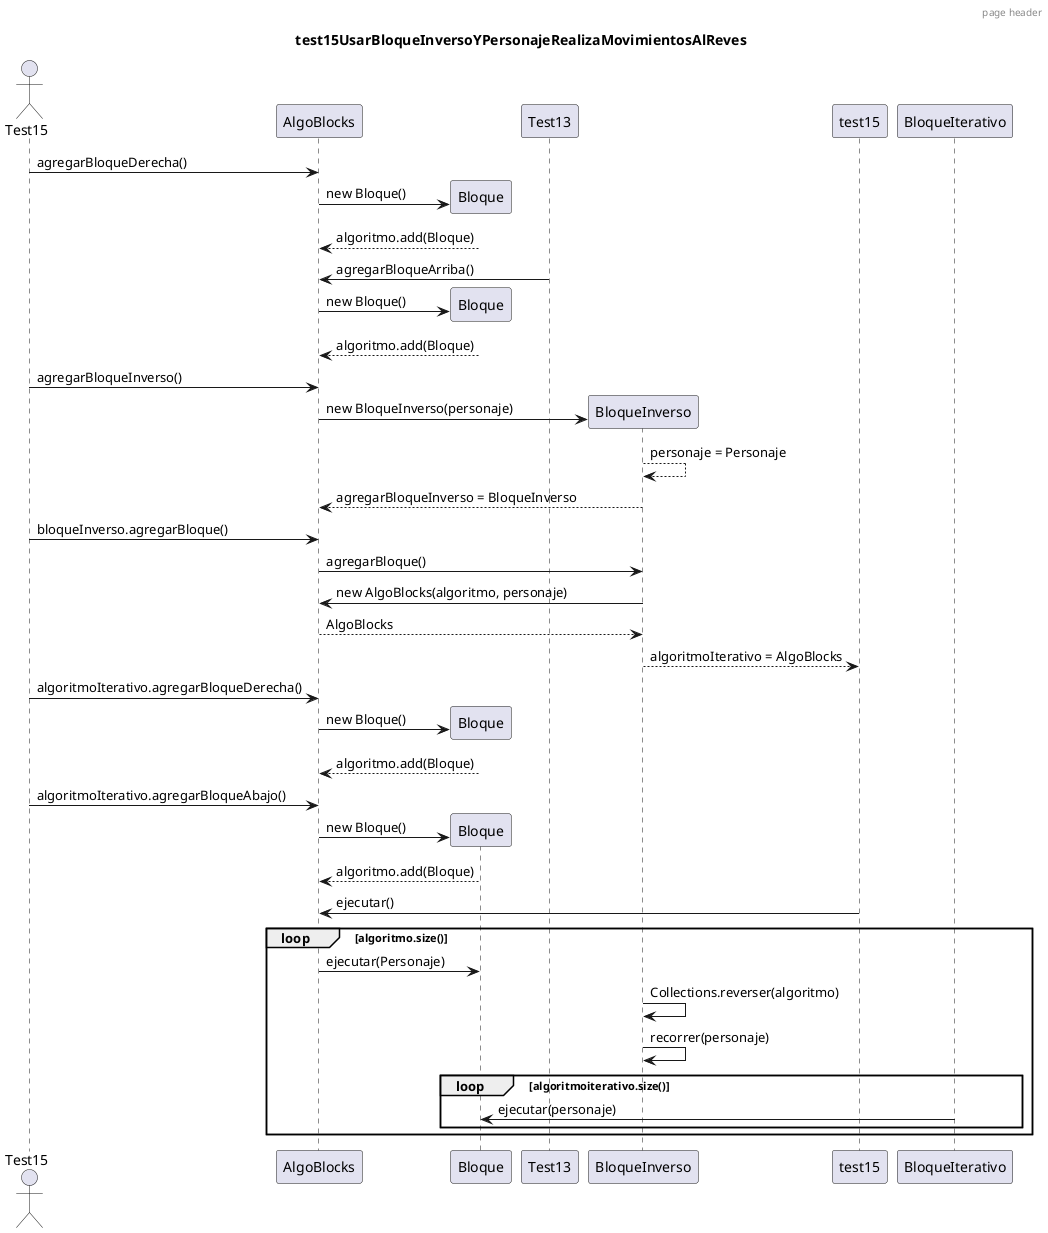 @startuml

header page header
title test15UsarBloqueInversoYPersonajeRealizaMovimientosAlReves
actor Test15

Test15 -> AlgoBlocks: agregarBloqueDerecha()
create Bloque
AlgoBlocks -> Bloque: new Bloque()
Bloque --> AlgoBlocks: algoritmo.add(Bloque)
Test13 -> AlgoBlocks: agregarBloqueArriba()
create Bloque
AlgoBlocks -> Bloque: new Bloque()
Bloque --> AlgoBlocks: algoritmo.add(Bloque)
Test15 -> AlgoBlocks: agregarBloqueInverso()
create BloqueInverso
AlgoBlocks -> BloqueInverso: new BloqueInverso(personaje)
BloqueInverso --> BloqueInverso: personaje = Personaje
BloqueInverso --> AlgoBlocks: agregarBloqueInverso = BloqueInverso
Test15 -> AlgoBlocks: bloqueInverso.agregarBloque()
AlgoBlocks -> BloqueInverso: agregarBloque()
BloqueInverso -> AlgoBlocks: new AlgoBlocks(algoritmo, personaje)
AlgoBlocks --> BloqueInverso: AlgoBlocks
BloqueInverso --> test15: algoritmoIterativo = AlgoBlocks
Test15 -> AlgoBlocks: algoritmoIterativo.agregarBloqueDerecha()
create Bloque
AlgoBlocks -> Bloque: new Bloque()
Bloque --> AlgoBlocks: algoritmo.add(Bloque)
Test15 -> AlgoBlocks: algoritmoIterativo.agregarBloqueAbajo()
create Bloque
AlgoBlocks -> Bloque: new Bloque()
Bloque --> AlgoBlocks: algoritmo.add(Bloque)
test15 -> AlgoBlocks: ejecutar()
loop algoritmo.size()
    AlgoBlocks -> Bloque: ejecutar(Personaje)
    BloqueInverso -> BloqueInverso: Collections.reverser(algoritmo)
    BloqueInverso -> BloqueInverso: recorrer(personaje)
    loop algoritmoiterativo.size()
        BloqueIterativo -> Bloque: ejecutar(personaje)
    end
end
@enduml